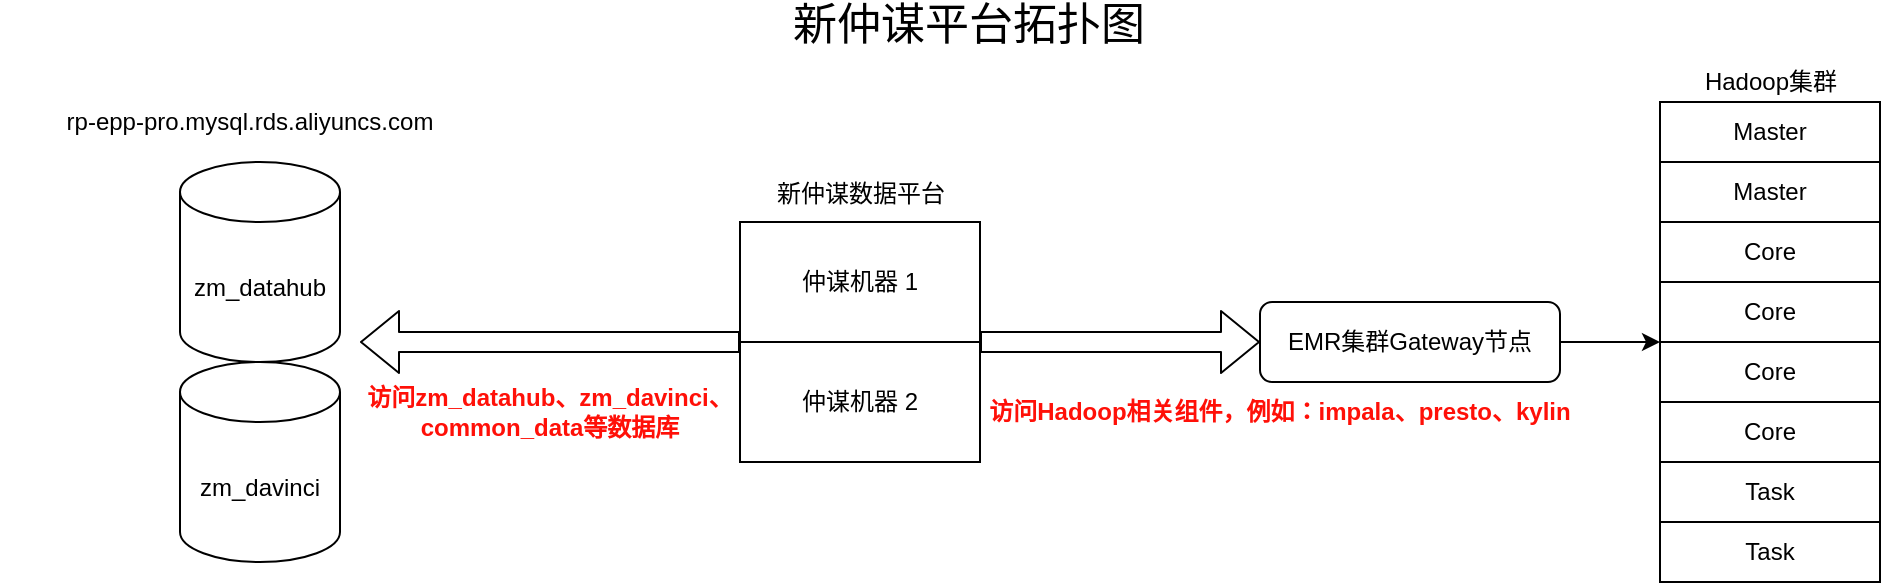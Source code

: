 <mxfile version="13.10.4" type="github">
  <diagram id="U6srqt75170l28uQUDtd" name="第 1 页">
    <mxGraphModel dx="1426" dy="803" grid="0" gridSize="10" guides="1" tooltips="1" connect="1" arrows="1" fold="1" page="1" pageScale="1" pageWidth="1169" pageHeight="1654" math="0" shadow="0">
      <root>
        <mxCell id="0" />
        <mxCell id="1" parent="0" />
        <mxCell id="2eTBFEBDB5hamMIv9L25-3" value="&lt;span&gt;EMR集群Gateway节点&lt;/span&gt;" style="rounded=1;whiteSpace=wrap;html=1;" vertex="1" parent="1">
          <mxGeometry x="660" y="340" width="150" height="40" as="geometry" />
        </mxCell>
        <mxCell id="2eTBFEBDB5hamMIv9L25-14" value="" style="group" vertex="1" connectable="0" parent="1">
          <mxGeometry x="860" y="220" width="110" height="260" as="geometry" />
        </mxCell>
        <mxCell id="2eTBFEBDB5hamMIv9L25-5" value="Master" style="rounded=0;whiteSpace=wrap;html=1;" vertex="1" parent="2eTBFEBDB5hamMIv9L25-14">
          <mxGeometry y="20" width="110" height="30" as="geometry" />
        </mxCell>
        <mxCell id="2eTBFEBDB5hamMIv9L25-6" value="Master" style="rounded=0;whiteSpace=wrap;html=1;" vertex="1" parent="2eTBFEBDB5hamMIv9L25-14">
          <mxGeometry y="50" width="110" height="30" as="geometry" />
        </mxCell>
        <mxCell id="2eTBFEBDB5hamMIv9L25-7" value="Core" style="rounded=0;whiteSpace=wrap;html=1;" vertex="1" parent="2eTBFEBDB5hamMIv9L25-14">
          <mxGeometry y="80" width="110" height="30" as="geometry" />
        </mxCell>
        <mxCell id="2eTBFEBDB5hamMIv9L25-8" value="&lt;span&gt;Core&lt;/span&gt;" style="rounded=0;whiteSpace=wrap;html=1;" vertex="1" parent="2eTBFEBDB5hamMIv9L25-14">
          <mxGeometry y="110" width="110" height="30" as="geometry" />
        </mxCell>
        <mxCell id="2eTBFEBDB5hamMIv9L25-9" value="&lt;span&gt;Core&lt;/span&gt;" style="rounded=0;whiteSpace=wrap;html=1;" vertex="1" parent="2eTBFEBDB5hamMIv9L25-14">
          <mxGeometry y="140" width="110" height="30" as="geometry" />
        </mxCell>
        <mxCell id="2eTBFEBDB5hamMIv9L25-10" value="&lt;span&gt;Core&lt;/span&gt;" style="rounded=0;whiteSpace=wrap;html=1;" vertex="1" parent="2eTBFEBDB5hamMIv9L25-14">
          <mxGeometry y="170" width="110" height="30" as="geometry" />
        </mxCell>
        <mxCell id="2eTBFEBDB5hamMIv9L25-11" value="Task" style="rounded=0;whiteSpace=wrap;html=1;" vertex="1" parent="2eTBFEBDB5hamMIv9L25-14">
          <mxGeometry y="200" width="110" height="30" as="geometry" />
        </mxCell>
        <mxCell id="2eTBFEBDB5hamMIv9L25-12" value="&lt;span&gt;Task&lt;/span&gt;" style="rounded=0;whiteSpace=wrap;html=1;" vertex="1" parent="2eTBFEBDB5hamMIv9L25-14">
          <mxGeometry y="230" width="110" height="30" as="geometry" />
        </mxCell>
        <mxCell id="2eTBFEBDB5hamMIv9L25-13" value="Hadoop集群" style="text;html=1;strokeColor=none;fillColor=none;align=center;verticalAlign=middle;whiteSpace=wrap;rounded=0;" vertex="1" parent="2eTBFEBDB5hamMIv9L25-14">
          <mxGeometry x="17.5" width="75" height="20" as="geometry" />
        </mxCell>
        <mxCell id="2eTBFEBDB5hamMIv9L25-15" value="" style="group" vertex="1" connectable="0" parent="1">
          <mxGeometry x="400" y="300" width="120" height="120" as="geometry" />
        </mxCell>
        <mxCell id="2eTBFEBDB5hamMIv9L25-1" value="仲谋机器 1" style="rounded=0;whiteSpace=wrap;html=1;" vertex="1" parent="2eTBFEBDB5hamMIv9L25-15">
          <mxGeometry width="120" height="60" as="geometry" />
        </mxCell>
        <mxCell id="2eTBFEBDB5hamMIv9L25-2" value="&lt;span&gt;仲谋机器 2&lt;/span&gt;" style="rounded=0;whiteSpace=wrap;html=1;" vertex="1" parent="2eTBFEBDB5hamMIv9L25-15">
          <mxGeometry y="60" width="120" height="60" as="geometry" />
        </mxCell>
        <mxCell id="2eTBFEBDB5hamMIv9L25-25" value="" style="group" vertex="1" connectable="0" parent="1">
          <mxGeometry x="30" y="240" width="250" height="230" as="geometry" />
        </mxCell>
        <mxCell id="2eTBFEBDB5hamMIv9L25-20" value="zm_datahub" style="shape=cylinder3;whiteSpace=wrap;html=1;boundedLbl=1;backgroundOutline=1;size=15;" vertex="1" parent="2eTBFEBDB5hamMIv9L25-25">
          <mxGeometry x="90" y="30" width="80" height="100" as="geometry" />
        </mxCell>
        <mxCell id="2eTBFEBDB5hamMIv9L25-21" value="rp-epp-pro.mysql.rds.aliyuncs.com" style="text;html=1;strokeColor=none;fillColor=none;align=center;verticalAlign=middle;whiteSpace=wrap;rounded=0;" vertex="1" parent="2eTBFEBDB5hamMIv9L25-25">
          <mxGeometry width="250" height="20" as="geometry" />
        </mxCell>
        <mxCell id="2eTBFEBDB5hamMIv9L25-22" value="zm_davinci" style="shape=cylinder3;whiteSpace=wrap;html=1;boundedLbl=1;backgroundOutline=1;size=15;" vertex="1" parent="2eTBFEBDB5hamMIv9L25-25">
          <mxGeometry x="90" y="130" width="80" height="100" as="geometry" />
        </mxCell>
        <mxCell id="2eTBFEBDB5hamMIv9L25-27" value="" style="endArrow=classic;html=1;exitX=1;exitY=0.5;exitDx=0;exitDy=0;entryX=0;entryY=0;entryDx=0;entryDy=0;" edge="1" parent="1" source="2eTBFEBDB5hamMIv9L25-3" target="2eTBFEBDB5hamMIv9L25-9">
          <mxGeometry width="50" height="50" relative="1" as="geometry">
            <mxPoint x="780" y="530" as="sourcePoint" />
            <mxPoint x="830" y="480" as="targetPoint" />
          </mxGeometry>
        </mxCell>
        <mxCell id="2eTBFEBDB5hamMIv9L25-28" value="" style="shape=flexArrow;endArrow=classic;html=1;exitX=1;exitY=0;exitDx=0;exitDy=0;entryX=0;entryY=0.5;entryDx=0;entryDy=0;" edge="1" parent="1" source="2eTBFEBDB5hamMIv9L25-2" target="2eTBFEBDB5hamMIv9L25-3">
          <mxGeometry width="50" height="50" relative="1" as="geometry">
            <mxPoint x="530" y="570" as="sourcePoint" />
            <mxPoint x="580" y="520" as="targetPoint" />
          </mxGeometry>
        </mxCell>
        <mxCell id="2eTBFEBDB5hamMIv9L25-29" value="" style="shape=flexArrow;endArrow=classic;html=1;exitX=0;exitY=1;exitDx=0;exitDy=0;" edge="1" parent="1" source="2eTBFEBDB5hamMIv9L25-1">
          <mxGeometry width="50" height="50" relative="1" as="geometry">
            <mxPoint x="280" y="510" as="sourcePoint" />
            <mxPoint x="210" y="360" as="targetPoint" />
          </mxGeometry>
        </mxCell>
        <mxCell id="2eTBFEBDB5hamMIv9L25-30" value="新仲谋数据平台" style="text;html=1;strokeColor=none;fillColor=none;align=center;verticalAlign=middle;whiteSpace=wrap;rounded=0;" vertex="1" parent="1">
          <mxGeometry x="408.5" y="276" width="103" height="20" as="geometry" />
        </mxCell>
        <mxCell id="2eTBFEBDB5hamMIv9L25-31" value="&lt;font color=&quot;#ff1008&quot;&gt;&lt;b&gt;访问Hadoop相关组件，例如：impala、presto、kylin&lt;/b&gt;&lt;/font&gt;" style="text;html=1;strokeColor=none;fillColor=none;align=center;verticalAlign=middle;whiteSpace=wrap;rounded=0;" vertex="1" parent="1">
          <mxGeometry x="510" y="380" width="320" height="30" as="geometry" />
        </mxCell>
        <mxCell id="2eTBFEBDB5hamMIv9L25-32" value="&lt;font color=&quot;#ff1008&quot;&gt;&lt;b&gt;访问zm_datahub、zm_davinci、common_data等数据库&lt;/b&gt;&lt;/font&gt;" style="text;html=1;strokeColor=none;fillColor=none;align=center;verticalAlign=middle;whiteSpace=wrap;rounded=0;" vertex="1" parent="1">
          <mxGeometry x="210" y="380" width="190" height="30" as="geometry" />
        </mxCell>
        <mxCell id="2eTBFEBDB5hamMIv9L25-33" value="&lt;font style=&quot;font-size: 22px&quot;&gt;新仲谋平台拓扑图&lt;/font&gt;" style="text;html=1;strokeColor=none;fillColor=none;align=center;verticalAlign=middle;whiteSpace=wrap;rounded=0;" vertex="1" parent="1">
          <mxGeometry x="422" y="192" width="185" height="20" as="geometry" />
        </mxCell>
      </root>
    </mxGraphModel>
  </diagram>
</mxfile>
